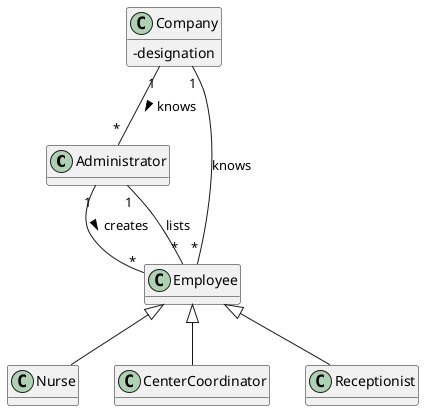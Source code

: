 @startuml
hide methods
skinparam classAttributeIconSize 0

class Administrator {}

class Employee {
}

class Company {
  - designation
}

Administrator "1" -- "*" Employee : creates >
Administrator "1" -- "*" Employee : lists 

Company "1" -- "*" Administrator : knows  >
Company "1" -- "*" Employee : knows 

Employee <|-- Nurse
Employee <|-- CenterCoordinator
Employee <|-- Receptionist

@enduml
